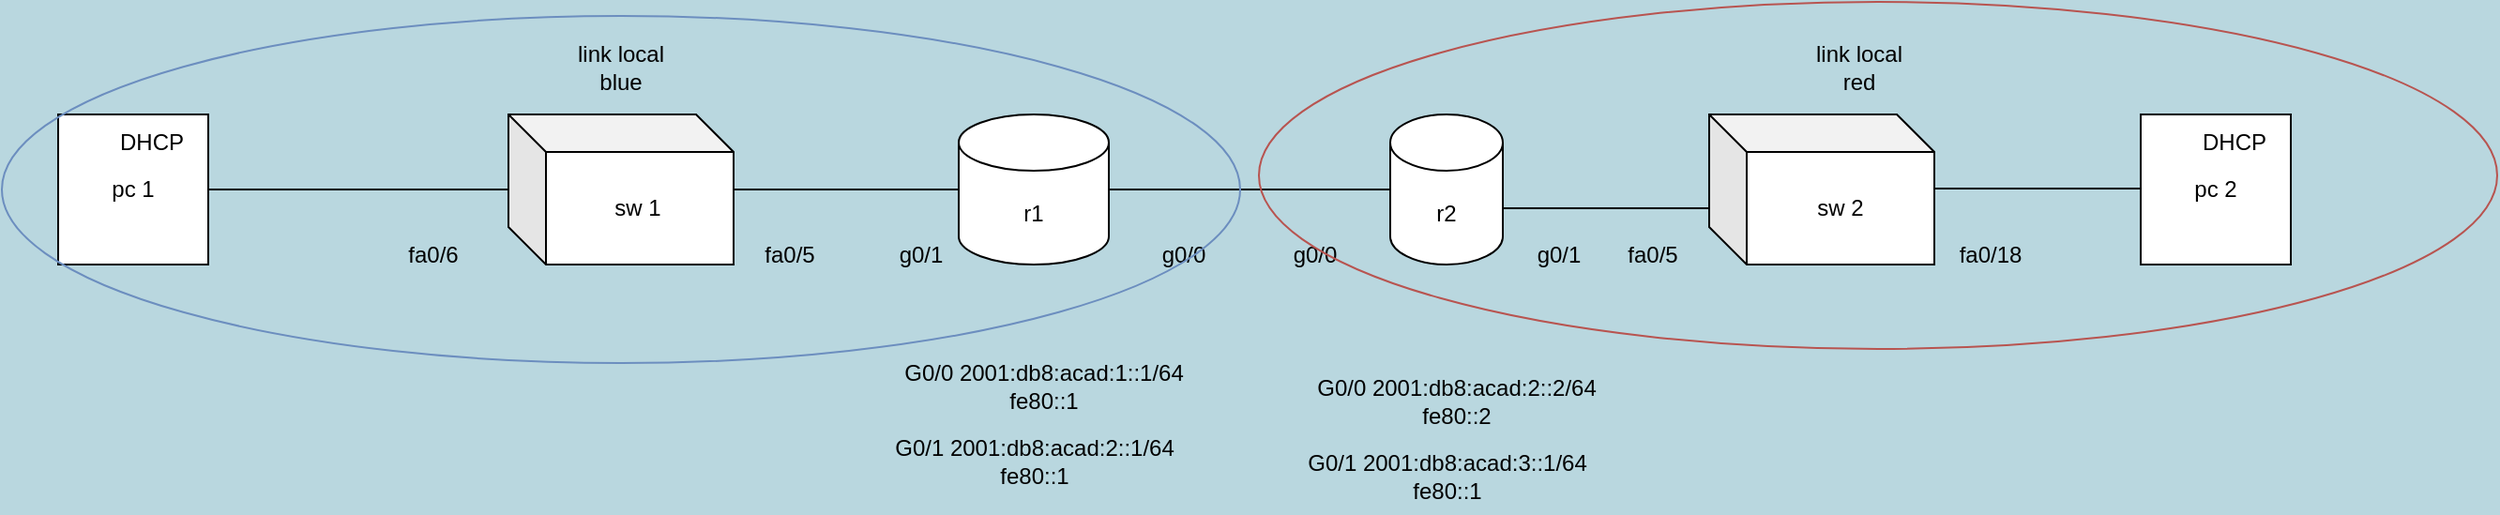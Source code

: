 <mxfile>
    <diagram id="tVb-czqeDXS4cUH-W-VN" name="Page-1">
        <mxGraphModel dx="744" dy="1019" grid="1" gridSize="10" guides="1" tooltips="1" connect="1" arrows="1" fold="1" page="1" pageScale="1" pageWidth="4681" pageHeight="3300" background="light-dark(#b9d7df, #121212)" math="0" shadow="0">
            <root>
                <mxCell id="0"/>
                <mxCell id="1" parent="0"/>
                <mxCell id="2" value="r1" style="shape=cylinder3;whiteSpace=wrap;html=1;boundedLbl=1;backgroundOutline=1;size=15;" vertex="1" parent="1">
                    <mxGeometry x="670" y="210" width="80" height="80" as="geometry"/>
                </mxCell>
                <mxCell id="3" value="sw 1&lt;span style=&quot;white-space: pre;&quot;&gt;&#x9;&lt;/span&gt;" style="shape=cube;whiteSpace=wrap;html=1;boundedLbl=1;backgroundOutline=1;darkOpacity=0.05;darkOpacity2=0.1;" vertex="1" parent="1">
                    <mxGeometry x="430" y="210" width="120" height="80" as="geometry"/>
                </mxCell>
                <mxCell id="4" value="r2" style="shape=cylinder3;whiteSpace=wrap;html=1;boundedLbl=1;backgroundOutline=1;size=15;" vertex="1" parent="1">
                    <mxGeometry x="900" y="210" width="60" height="80" as="geometry"/>
                </mxCell>
                <mxCell id="5" value="sw 2" style="shape=cube;whiteSpace=wrap;html=1;boundedLbl=1;backgroundOutline=1;darkOpacity=0.05;darkOpacity2=0.1;" vertex="1" parent="1">
                    <mxGeometry x="1070" y="210" width="120" height="80" as="geometry"/>
                </mxCell>
                <mxCell id="10" style="edgeStyle=none;html=1;endArrow=none;endFill=0;" edge="1" parent="1" source="6" target="3">
                    <mxGeometry relative="1" as="geometry"/>
                </mxCell>
                <mxCell id="6" value="pc 1" style="whiteSpace=wrap;html=1;aspect=fixed;" vertex="1" parent="1">
                    <mxGeometry x="190" y="210" width="80" height="80" as="geometry"/>
                </mxCell>
                <mxCell id="7" value="pc 2" style="whiteSpace=wrap;html=1;aspect=fixed;" vertex="1" parent="1">
                    <mxGeometry x="1300" y="210" width="80" height="80" as="geometry"/>
                </mxCell>
                <mxCell id="11" style="edgeStyle=none;html=1;entryX=0;entryY=0.5;entryDx=0;entryDy=0;entryPerimeter=0;endArrow=none;endFill=0;" edge="1" parent="1" source="3" target="2">
                    <mxGeometry relative="1" as="geometry"/>
                </mxCell>
                <mxCell id="14" value="" style="endArrow=none;html=1;exitX=1;exitY=0.5;exitDx=0;exitDy=0;exitPerimeter=0;entryX=0;entryY=0.5;entryDx=0;entryDy=0;entryPerimeter=0;" edge="1" parent="1" source="2" target="4">
                    <mxGeometry width="50" height="50" relative="1" as="geometry">
                        <mxPoint x="820" y="550" as="sourcePoint"/>
                        <mxPoint x="870" y="500" as="targetPoint"/>
                    </mxGeometry>
                </mxCell>
                <mxCell id="15" value="" style="endArrow=none;html=1;exitX=1;exitY=0.5;exitDx=0;exitDy=0;exitPerimeter=0;" edge="1" parent="1">
                    <mxGeometry width="50" height="50" relative="1" as="geometry">
                        <mxPoint x="960" y="260" as="sourcePoint"/>
                        <mxPoint x="1070" y="260" as="targetPoint"/>
                    </mxGeometry>
                </mxCell>
                <mxCell id="16" value="" style="endArrow=none;html=1;exitX=1;exitY=0.5;exitDx=0;exitDy=0;exitPerimeter=0;" edge="1" parent="1">
                    <mxGeometry width="50" height="50" relative="1" as="geometry">
                        <mxPoint x="1190" y="249.5" as="sourcePoint"/>
                        <mxPoint x="1300" y="249.5" as="targetPoint"/>
                    </mxGeometry>
                </mxCell>
                <mxCell id="17" value="fa0/6" style="text;html=1;align=center;verticalAlign=middle;whiteSpace=wrap;rounded=0;" vertex="1" parent="1">
                    <mxGeometry x="360" y="270" width="60" height="30" as="geometry"/>
                </mxCell>
                <mxCell id="18" value="fa0/5" style="text;html=1;align=center;verticalAlign=middle;whiteSpace=wrap;rounded=0;" vertex="1" parent="1">
                    <mxGeometry x="550" y="270" width="60" height="30" as="geometry"/>
                </mxCell>
                <mxCell id="19" value="g0/0" style="text;html=1;align=center;verticalAlign=middle;whiteSpace=wrap;rounded=0;" vertex="1" parent="1">
                    <mxGeometry x="760" y="270" width="60" height="30" as="geometry"/>
                </mxCell>
                <mxCell id="20" value="g0/1" style="text;html=1;align=center;verticalAlign=middle;whiteSpace=wrap;rounded=0;" vertex="1" parent="1">
                    <mxGeometry x="620" y="270" width="60" height="30" as="geometry"/>
                </mxCell>
                <mxCell id="21" value="g0/0" style="text;html=1;align=center;verticalAlign=middle;whiteSpace=wrap;rounded=0;" vertex="1" parent="1">
                    <mxGeometry x="830" y="270" width="60" height="30" as="geometry"/>
                </mxCell>
                <mxCell id="22" value="g0/1" style="text;html=1;align=center;verticalAlign=middle;whiteSpace=wrap;rounded=0;" vertex="1" parent="1">
                    <mxGeometry x="960" y="270" width="60" height="30" as="geometry"/>
                </mxCell>
                <mxCell id="23" value="fa0/5" style="text;html=1;align=center;verticalAlign=middle;whiteSpace=wrap;rounded=0;" vertex="1" parent="1">
                    <mxGeometry x="1010" y="270" width="60" height="30" as="geometry"/>
                </mxCell>
                <mxCell id="24" value="fa0/18" style="text;html=1;align=center;verticalAlign=middle;whiteSpace=wrap;rounded=0;" vertex="1" parent="1">
                    <mxGeometry x="1190" y="270" width="60" height="30" as="geometry"/>
                </mxCell>
                <mxCell id="26" value="" style="ellipse;whiteSpace=wrap;html=1;fillColor=none;strokeColor=#6c8ebf;" vertex="1" parent="1">
                    <mxGeometry x="160" y="157.5" width="660" height="185" as="geometry"/>
                </mxCell>
                <mxCell id="27" value="" style="ellipse;whiteSpace=wrap;html=1;fillColor=none;strokeColor=#b85450;" vertex="1" parent="1">
                    <mxGeometry x="830" y="150" width="660" height="185" as="geometry"/>
                </mxCell>
                <mxCell id="28" value="link local&lt;div&gt;blue&lt;/div&gt;" style="text;html=1;align=center;verticalAlign=middle;whiteSpace=wrap;rounded=0;" vertex="1" parent="1">
                    <mxGeometry x="460" y="170" width="60" height="30" as="geometry"/>
                </mxCell>
                <mxCell id="29" value="link local&lt;div&gt;red&lt;/div&gt;" style="text;html=1;align=center;verticalAlign=middle;whiteSpace=wrap;rounded=0;" vertex="1" parent="1">
                    <mxGeometry x="1120" y="170" width="60" height="30" as="geometry"/>
                </mxCell>
                <mxCell id="34" value="DHCP" style="text;html=1;align=center;verticalAlign=middle;whiteSpace=wrap;rounded=0;" vertex="1" parent="1">
                    <mxGeometry x="210" y="210" width="60" height="30" as="geometry"/>
                </mxCell>
                <mxCell id="35" value="DHCP" style="text;html=1;align=center;verticalAlign=middle;whiteSpace=wrap;rounded=0;" vertex="1" parent="1">
                    <mxGeometry x="1320" y="210" width="60" height="30" as="geometry"/>
                </mxCell>
                <mxCell id="41" value="G0/1 2001:db8:acad:2::1/64&lt;div&gt;fe80::1&lt;/div&gt;" style="text;html=1;align=center;verticalAlign=middle;resizable=0;points=[];autosize=1;strokeColor=none;fillColor=none;" vertex="1" parent="1">
                    <mxGeometry x="625" y="375" width="170" height="40" as="geometry"/>
                </mxCell>
                <mxCell id="42" value="G0/0 2001:db8:acad:1::1/64&lt;div&gt;fe80::1&lt;/div&gt;" style="text;html=1;align=center;verticalAlign=middle;resizable=0;points=[];autosize=1;strokeColor=none;fillColor=none;" vertex="1" parent="1">
                    <mxGeometry x="630" y="335" width="170" height="40" as="geometry"/>
                </mxCell>
                <mxCell id="43" value="G0/0 2001:db8:acad:2::2/64&lt;div&gt;fe80::2&lt;/div&gt;" style="text;html=1;align=center;verticalAlign=middle;resizable=0;points=[];autosize=1;strokeColor=none;fillColor=none;" vertex="1" parent="1">
                    <mxGeometry x="850" y="342.5" width="170" height="40" as="geometry"/>
                </mxCell>
                <mxCell id="44" value="G0/1 2001:db8:acad:3::1/64&lt;div&gt;fe80::1&lt;/div&gt;" style="text;html=1;align=center;verticalAlign=middle;resizable=0;points=[];autosize=1;strokeColor=none;fillColor=none;" vertex="1" parent="1">
                    <mxGeometry x="845" y="382.5" width="170" height="40" as="geometry"/>
                </mxCell>
            </root>
        </mxGraphModel>
    </diagram>
</mxfile>